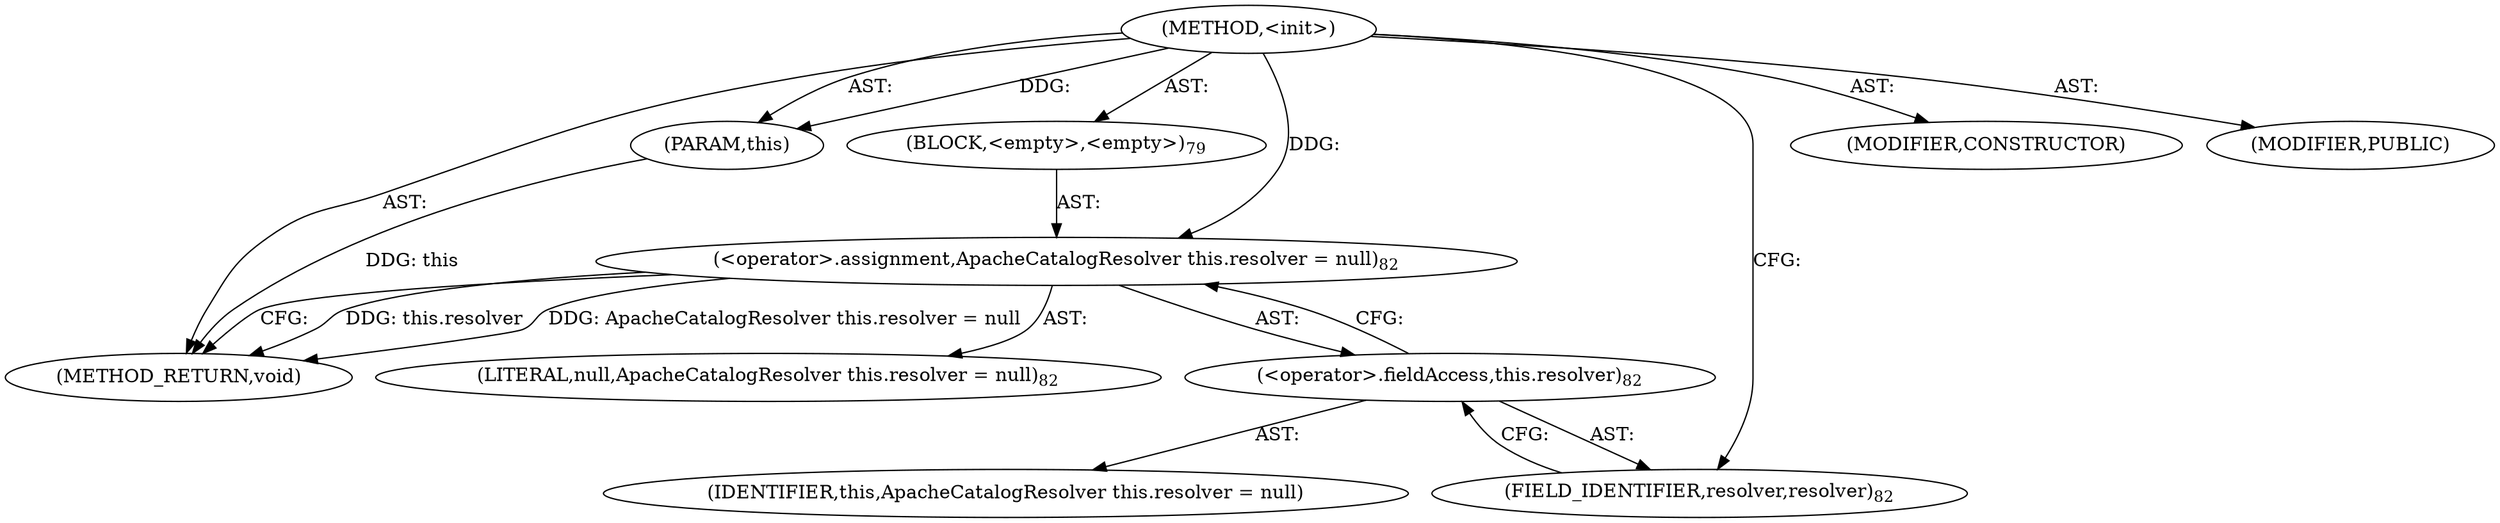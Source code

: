digraph "&lt;init&gt;" {  
"111669149699" [label = <(METHOD,&lt;init&gt;)> ]
"115964116997" [label = <(PARAM,this)> ]
"25769803786" [label = <(BLOCK,&lt;empty&gt;,&lt;empty&gt;)<SUB>79</SUB>> ]
"30064771108" [label = <(&lt;operator&gt;.assignment,ApacheCatalogResolver this.resolver = null)<SUB>82</SUB>> ]
"30064771109" [label = <(&lt;operator&gt;.fieldAccess,this.resolver)<SUB>82</SUB>> ]
"68719476775" [label = <(IDENTIFIER,this,ApacheCatalogResolver this.resolver = null)> ]
"55834574856" [label = <(FIELD_IDENTIFIER,resolver,resolver)<SUB>82</SUB>> ]
"90194313226" [label = <(LITERAL,null,ApacheCatalogResolver this.resolver = null)<SUB>82</SUB>> ]
"133143986183" [label = <(MODIFIER,CONSTRUCTOR)> ]
"133143986184" [label = <(MODIFIER,PUBLIC)> ]
"128849018883" [label = <(METHOD_RETURN,void)> ]
  "111669149699" -> "115964116997"  [ label = "AST: "] 
  "111669149699" -> "25769803786"  [ label = "AST: "] 
  "111669149699" -> "133143986183"  [ label = "AST: "] 
  "111669149699" -> "133143986184"  [ label = "AST: "] 
  "111669149699" -> "128849018883"  [ label = "AST: "] 
  "25769803786" -> "30064771108"  [ label = "AST: "] 
  "30064771108" -> "30064771109"  [ label = "AST: "] 
  "30064771108" -> "90194313226"  [ label = "AST: "] 
  "30064771109" -> "68719476775"  [ label = "AST: "] 
  "30064771109" -> "55834574856"  [ label = "AST: "] 
  "30064771108" -> "128849018883"  [ label = "CFG: "] 
  "30064771109" -> "30064771108"  [ label = "CFG: "] 
  "55834574856" -> "30064771109"  [ label = "CFG: "] 
  "111669149699" -> "55834574856"  [ label = "CFG: "] 
  "115964116997" -> "128849018883"  [ label = "DDG: this"] 
  "30064771108" -> "128849018883"  [ label = "DDG: this.resolver"] 
  "30064771108" -> "128849018883"  [ label = "DDG: ApacheCatalogResolver this.resolver = null"] 
  "111669149699" -> "115964116997"  [ label = "DDG: "] 
  "111669149699" -> "30064771108"  [ label = "DDG: "] 
}
